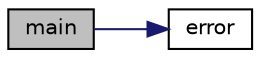 digraph "main"
{
  edge [fontname="Helvetica",fontsize="10",labelfontname="Helvetica",labelfontsize="10"];
  node [fontname="Helvetica",fontsize="10",shape=record];
  rankdir="LR";
  Node1 [label="main",height=0.2,width=0.4,color="black", fillcolor="grey75", style="filled", fontcolor="black"];
  Node1 -> Node2 [color="midnightblue",fontsize="10",style="solid"];
  Node2 [label="error",height=0.2,width=0.4,color="black", fillcolor="white", style="filled",URL="$_g-2361-06-_p1-echo__server_8c.html#aad9796c174f7ef5d226cd169f2520fd5"];
}
